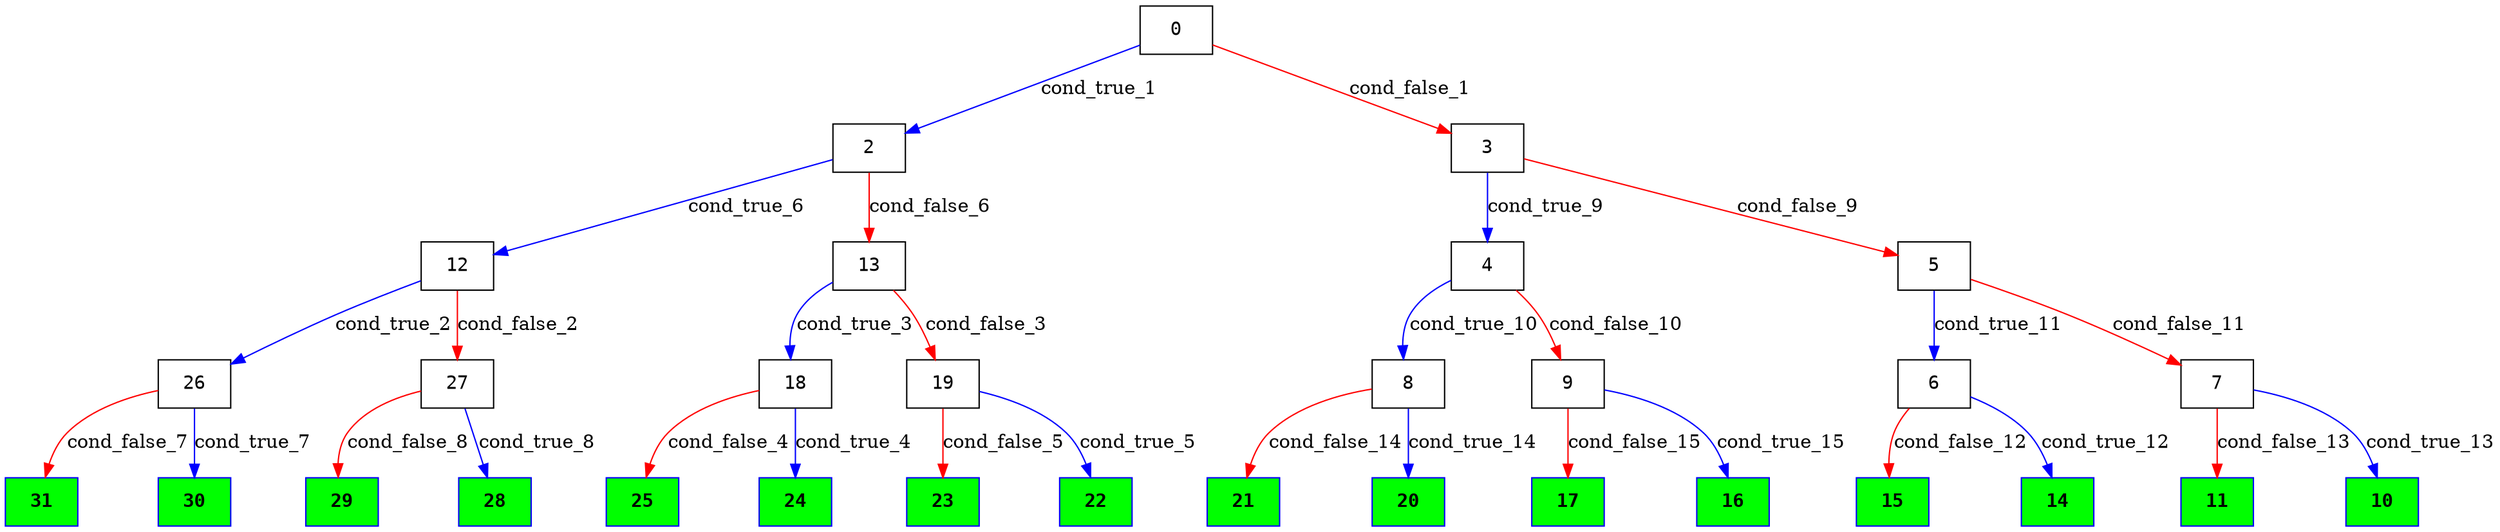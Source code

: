 digraph ExecutionTree {
	node [color=black fontname=Courier height=.5 shape=record]
	31 [color=blue, fillcolor=green, style=filled, fontcolor=black, fontname="Courier-Bold"]
	30 [color=blue, fillcolor=green, style=filled, fontcolor=black, fontname="Courier-Bold"]
	29 [color=blue, fillcolor=green, style=filled, fontcolor=black, fontname="Courier-Bold"]
	28 [color=blue, fillcolor=green, style=filled, fontcolor=black, fontname="Courier-Bold"]
	25 [color=blue, fillcolor=green, style=filled, fontcolor=black, fontname="Courier-Bold"]
	24 [color=blue, fillcolor=green, style=filled, fontcolor=black, fontname="Courier-Bold"]
	23 [color=blue, fillcolor=green, style=filled, fontcolor=black, fontname="Courier-Bold"]
	22 [color=blue, fillcolor=green, style=filled, fontcolor=black, fontname="Courier-Bold"]
	21 [color=blue, fillcolor=green, style=filled, fontcolor=black, fontname="Courier-Bold"]
	20 [color=blue, fillcolor=green, style=filled, fontcolor=black, fontname="Courier-Bold"]
	17 [color=blue, fillcolor=green, style=filled, fontcolor=black, fontname="Courier-Bold"]
	16 [color=blue, fillcolor=green, style=filled, fontcolor=black, fontname="Courier-Bold"]
	15 [color=blue, fillcolor=green, style=filled, fontcolor=black, fontname="Courier-Bold"]
	14 [color=blue, fillcolor=green, style=filled, fontcolor=black, fontname="Courier-Bold"]
	11 [color=blue, fillcolor=green, style=filled, fontcolor=black, fontname="Courier-Bold"]
	10 [color=blue, fillcolor=green, style=filled, fontcolor=black, fontname="Courier-Bold"]
	0 -> 2 [label=cond_true_1 color=blue]
	0 -> 3 [label=cond_false_1 color=red]
	2 -> 12 [label=cond_true_6 color=blue]
	2 -> 13 [label=cond_false_6 color=red]
	3 -> 4 [label=cond_true_9 color=blue]
	3 -> 5 [label=cond_false_9 color=red]
	12 -> 26 [label=cond_true_2 color=blue]
	12 -> 27 [label=cond_false_2 color=red]
	26 -> 30 [label=cond_true_7 color=blue]
	26 -> 31 [label=cond_false_7 color=red]
	27 -> 28 [label=cond_true_8 color=blue]
	27 -> 29 [label=cond_false_8 color=red]
	13 -> 18 [label=cond_true_3 color=blue]
	13 -> 19 [label=cond_false_3 color=red]
	18 -> 24 [label=cond_true_4 color=blue]
	18 -> 25 [label=cond_false_4 color=red]
	19 -> 22 [label=cond_true_5 color=blue]
	19 -> 23 [label=cond_false_5 color=red]
	4 -> 8 [label=cond_true_10 color=blue]
	4 -> 9 [label=cond_false_10 color=red]
	5 -> 6 [label=cond_true_11 color=blue]
	5 -> 7 [label=cond_false_11 color=red]
	8 -> 20 [label=cond_true_14 color=blue]
	8 -> 21 [label=cond_false_14 color=red]
	9 -> 16 [label=cond_true_15 color=blue]
	9 -> 17 [label=cond_false_15 color=red]
	6 -> 14 [label=cond_true_12 color=blue]
	6 -> 15 [label=cond_false_12 color=red]
	7 -> 10 [label=cond_true_13 color=blue]
	7 -> 11 [label=cond_false_13 color=red]
}
